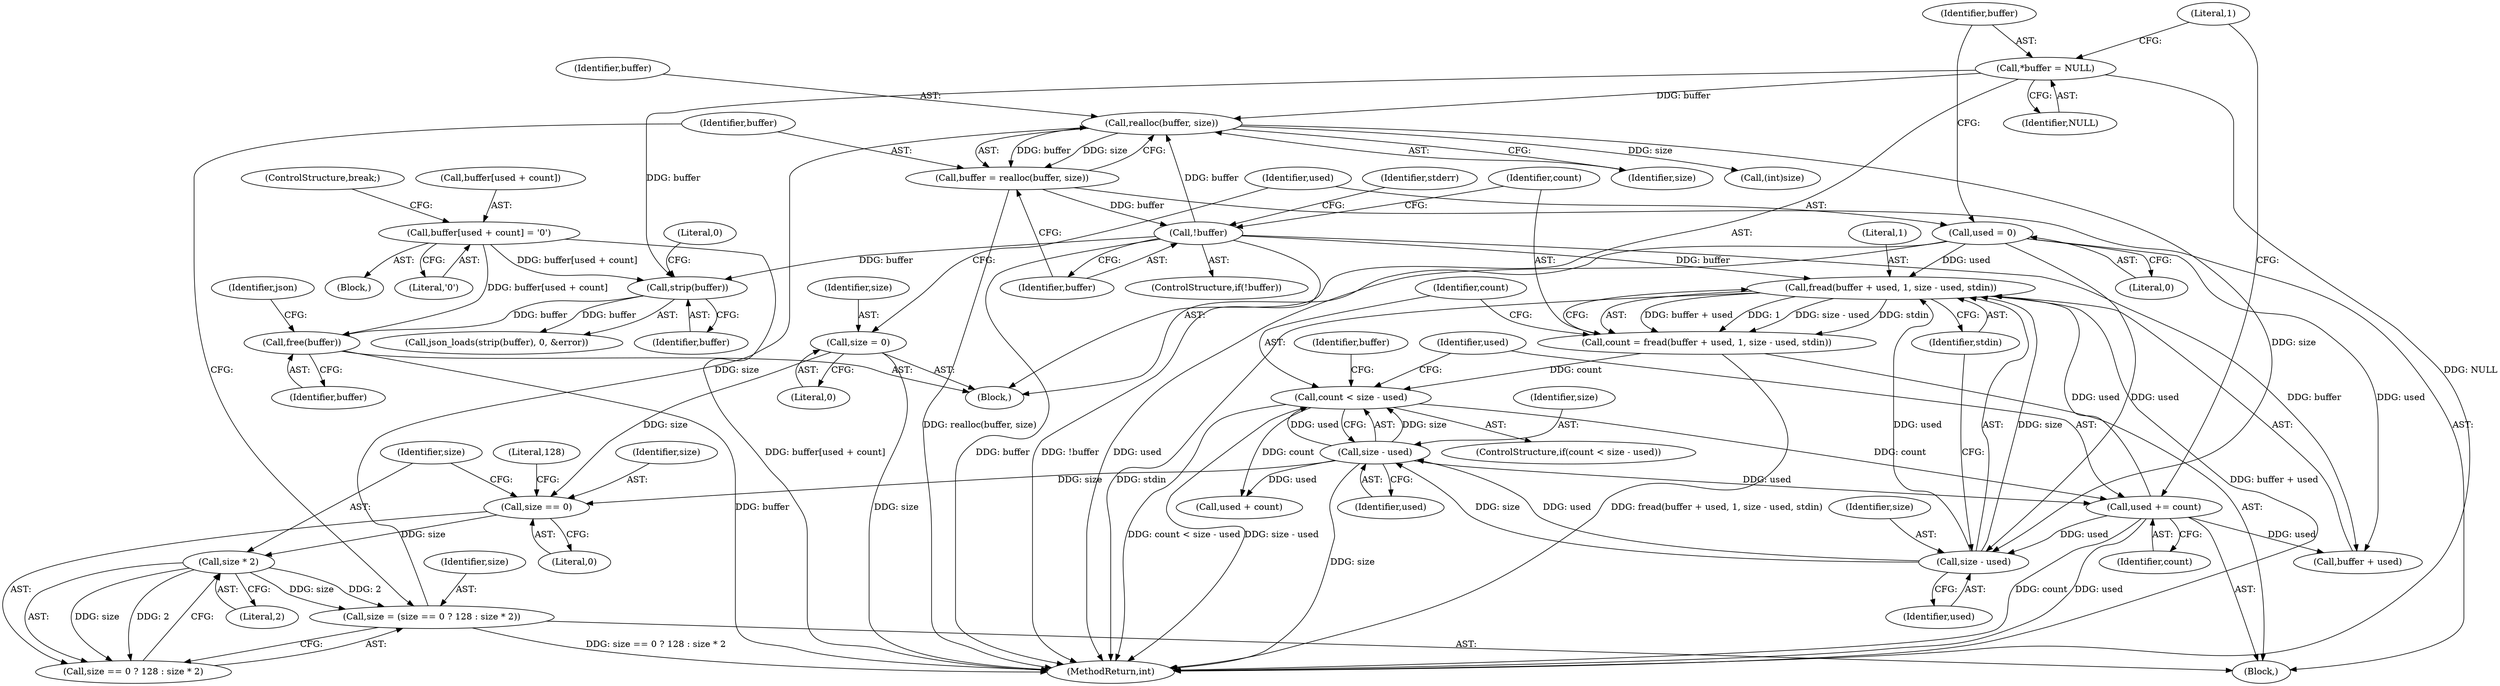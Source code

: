 digraph "0_jansson_8f80c2d83808150724d31793e6ade92749b1faa4_11@API" {
"1000262" [label="(Call,free(buffer))"];
"1000257" [label="(Call,strip(buffer))"];
"1000243" [label="(Call,buffer[used + count] = '\0')"];
"1000191" [label="(Call,*buffer = NULL)"];
"1000214" [label="(Call,!buffer)"];
"1000208" [label="(Call,buffer = realloc(buffer, size))"];
"1000210" [label="(Call,realloc(buffer, size))"];
"1000198" [label="(Call,size = (size == 0 ? 128 : size * 2))"];
"1000205" [label="(Call,size * 2)"];
"1000201" [label="(Call,size == 0)"];
"1000239" [label="(Call,size - used)"];
"1000232" [label="(Call,size - used)"];
"1000187" [label="(Call,used = 0)"];
"1000251" [label="(Call,used += count)"];
"1000237" [label="(Call,count < size - used)"];
"1000225" [label="(Call,count = fread(buffer + used, 1, size - used, stdin))"];
"1000227" [label="(Call,fread(buffer + used, 1, size - used, stdin))"];
"1000183" [label="(Call,size = 0)"];
"1000218" [label="(Identifier,stderr)"];
"1000232" [label="(Call,size - used)"];
"1000226" [label="(Identifier,count)"];
"1000250" [label="(ControlStructure,break;)"];
"1000227" [label="(Call,fread(buffer + used, 1, size - used, stdin))"];
"1000181" [label="(Block,)"];
"1000193" [label="(Identifier,NULL)"];
"1000263" [label="(Identifier,buffer)"];
"1000256" [label="(Call,json_loads(strip(buffer), 0, &error))"];
"1000245" [label="(Identifier,buffer)"];
"1000243" [label="(Call,buffer[used + count] = '\0')"];
"1000196" [label="(Block,)"];
"1000213" [label="(ControlStructure,if(!buffer))"];
"1000203" [label="(Literal,0)"];
"1000233" [label="(Identifier,size)"];
"1000237" [label="(Call,count < size - used)"];
"1000201" [label="(Call,size == 0)"];
"1000187" [label="(Call,used = 0)"];
"1000202" [label="(Identifier,size)"];
"1000246" [label="(Call,used + count)"];
"1000198" [label="(Call,size = (size == 0 ? 128 : size * 2))"];
"1000184" [label="(Identifier,size)"];
"1000206" [label="(Identifier,size)"];
"1000209" [label="(Identifier,buffer)"];
"1000234" [label="(Identifier,used)"];
"1000200" [label="(Call,size == 0 ? 128 : size * 2)"];
"1000262" [label="(Call,free(buffer))"];
"1000244" [label="(Call,buffer[used + count])"];
"1000210" [label="(Call,realloc(buffer, size))"];
"1000259" [label="(Literal,0)"];
"1000257" [label="(Call,strip(buffer))"];
"1000228" [label="(Call,buffer + used)"];
"1000258" [label="(Identifier,buffer)"];
"1000251" [label="(Call,used += count)"];
"1000238" [label="(Identifier,count)"];
"1000225" [label="(Call,count = fread(buffer + used, 1, size - used, stdin))"];
"1000212" [label="(Identifier,size)"];
"1000301" [label="(MethodReturn,int)"];
"1000211" [label="(Identifier,buffer)"];
"1000241" [label="(Identifier,used)"];
"1000235" [label="(Identifier,stdin)"];
"1000220" [label="(Call,(int)size)"];
"1000240" [label="(Identifier,size)"];
"1000231" [label="(Literal,1)"];
"1000253" [label="(Identifier,count)"];
"1000242" [label="(Block,)"];
"1000214" [label="(Call,!buffer)"];
"1000189" [label="(Literal,0)"];
"1000195" [label="(Literal,1)"];
"1000205" [label="(Call,size * 2)"];
"1000249" [label="(Literal,'\0')"];
"1000215" [label="(Identifier,buffer)"];
"1000199" [label="(Identifier,size)"];
"1000188" [label="(Identifier,used)"];
"1000236" [label="(ControlStructure,if(count < size - used))"];
"1000192" [label="(Identifier,buffer)"];
"1000208" [label="(Call,buffer = realloc(buffer, size))"];
"1000239" [label="(Call,size - used)"];
"1000185" [label="(Literal,0)"];
"1000183" [label="(Call,size = 0)"];
"1000204" [label="(Literal,128)"];
"1000252" [label="(Identifier,used)"];
"1000274" [label="(Identifier,json)"];
"1000191" [label="(Call,*buffer = NULL)"];
"1000207" [label="(Literal,2)"];
"1000262" -> "1000181"  [label="AST: "];
"1000262" -> "1000263"  [label="CFG: "];
"1000263" -> "1000262"  [label="AST: "];
"1000274" -> "1000262"  [label="CFG: "];
"1000262" -> "1000301"  [label="DDG: buffer"];
"1000257" -> "1000262"  [label="DDG: buffer"];
"1000243" -> "1000262"  [label="DDG: buffer[used + count]"];
"1000257" -> "1000256"  [label="AST: "];
"1000257" -> "1000258"  [label="CFG: "];
"1000258" -> "1000257"  [label="AST: "];
"1000259" -> "1000257"  [label="CFG: "];
"1000257" -> "1000256"  [label="DDG: buffer"];
"1000243" -> "1000257"  [label="DDG: buffer[used + count]"];
"1000191" -> "1000257"  [label="DDG: buffer"];
"1000214" -> "1000257"  [label="DDG: buffer"];
"1000243" -> "1000242"  [label="AST: "];
"1000243" -> "1000249"  [label="CFG: "];
"1000244" -> "1000243"  [label="AST: "];
"1000249" -> "1000243"  [label="AST: "];
"1000250" -> "1000243"  [label="CFG: "];
"1000243" -> "1000301"  [label="DDG: buffer[used + count]"];
"1000191" -> "1000181"  [label="AST: "];
"1000191" -> "1000193"  [label="CFG: "];
"1000192" -> "1000191"  [label="AST: "];
"1000193" -> "1000191"  [label="AST: "];
"1000195" -> "1000191"  [label="CFG: "];
"1000191" -> "1000301"  [label="DDG: NULL"];
"1000191" -> "1000210"  [label="DDG: buffer"];
"1000214" -> "1000213"  [label="AST: "];
"1000214" -> "1000215"  [label="CFG: "];
"1000215" -> "1000214"  [label="AST: "];
"1000218" -> "1000214"  [label="CFG: "];
"1000226" -> "1000214"  [label="CFG: "];
"1000214" -> "1000301"  [label="DDG: !buffer"];
"1000214" -> "1000301"  [label="DDG: buffer"];
"1000214" -> "1000210"  [label="DDG: buffer"];
"1000208" -> "1000214"  [label="DDG: buffer"];
"1000214" -> "1000227"  [label="DDG: buffer"];
"1000214" -> "1000228"  [label="DDG: buffer"];
"1000208" -> "1000196"  [label="AST: "];
"1000208" -> "1000210"  [label="CFG: "];
"1000209" -> "1000208"  [label="AST: "];
"1000210" -> "1000208"  [label="AST: "];
"1000215" -> "1000208"  [label="CFG: "];
"1000208" -> "1000301"  [label="DDG: realloc(buffer, size)"];
"1000210" -> "1000208"  [label="DDG: buffer"];
"1000210" -> "1000208"  [label="DDG: size"];
"1000210" -> "1000212"  [label="CFG: "];
"1000211" -> "1000210"  [label="AST: "];
"1000212" -> "1000210"  [label="AST: "];
"1000198" -> "1000210"  [label="DDG: size"];
"1000210" -> "1000220"  [label="DDG: size"];
"1000210" -> "1000232"  [label="DDG: size"];
"1000198" -> "1000196"  [label="AST: "];
"1000198" -> "1000200"  [label="CFG: "];
"1000199" -> "1000198"  [label="AST: "];
"1000200" -> "1000198"  [label="AST: "];
"1000209" -> "1000198"  [label="CFG: "];
"1000198" -> "1000301"  [label="DDG: size == 0 ? 128 : size * 2"];
"1000205" -> "1000198"  [label="DDG: size"];
"1000205" -> "1000198"  [label="DDG: 2"];
"1000205" -> "1000200"  [label="AST: "];
"1000205" -> "1000207"  [label="CFG: "];
"1000206" -> "1000205"  [label="AST: "];
"1000207" -> "1000205"  [label="AST: "];
"1000200" -> "1000205"  [label="CFG: "];
"1000205" -> "1000200"  [label="DDG: size"];
"1000205" -> "1000200"  [label="DDG: 2"];
"1000201" -> "1000205"  [label="DDG: size"];
"1000201" -> "1000200"  [label="AST: "];
"1000201" -> "1000203"  [label="CFG: "];
"1000202" -> "1000201"  [label="AST: "];
"1000203" -> "1000201"  [label="AST: "];
"1000204" -> "1000201"  [label="CFG: "];
"1000206" -> "1000201"  [label="CFG: "];
"1000239" -> "1000201"  [label="DDG: size"];
"1000183" -> "1000201"  [label="DDG: size"];
"1000239" -> "1000237"  [label="AST: "];
"1000239" -> "1000241"  [label="CFG: "];
"1000240" -> "1000239"  [label="AST: "];
"1000241" -> "1000239"  [label="AST: "];
"1000237" -> "1000239"  [label="CFG: "];
"1000239" -> "1000301"  [label="DDG: size"];
"1000239" -> "1000237"  [label="DDG: size"];
"1000239" -> "1000237"  [label="DDG: used"];
"1000232" -> "1000239"  [label="DDG: size"];
"1000232" -> "1000239"  [label="DDG: used"];
"1000239" -> "1000246"  [label="DDG: used"];
"1000239" -> "1000251"  [label="DDG: used"];
"1000232" -> "1000227"  [label="AST: "];
"1000232" -> "1000234"  [label="CFG: "];
"1000233" -> "1000232"  [label="AST: "];
"1000234" -> "1000232"  [label="AST: "];
"1000235" -> "1000232"  [label="CFG: "];
"1000232" -> "1000227"  [label="DDG: size"];
"1000232" -> "1000227"  [label="DDG: used"];
"1000187" -> "1000232"  [label="DDG: used"];
"1000251" -> "1000232"  [label="DDG: used"];
"1000187" -> "1000181"  [label="AST: "];
"1000187" -> "1000189"  [label="CFG: "];
"1000188" -> "1000187"  [label="AST: "];
"1000189" -> "1000187"  [label="AST: "];
"1000192" -> "1000187"  [label="CFG: "];
"1000187" -> "1000301"  [label="DDG: used"];
"1000187" -> "1000227"  [label="DDG: used"];
"1000187" -> "1000228"  [label="DDG: used"];
"1000251" -> "1000196"  [label="AST: "];
"1000251" -> "1000253"  [label="CFG: "];
"1000252" -> "1000251"  [label="AST: "];
"1000253" -> "1000251"  [label="AST: "];
"1000195" -> "1000251"  [label="CFG: "];
"1000251" -> "1000301"  [label="DDG: count"];
"1000251" -> "1000301"  [label="DDG: used"];
"1000251" -> "1000227"  [label="DDG: used"];
"1000251" -> "1000228"  [label="DDG: used"];
"1000237" -> "1000251"  [label="DDG: count"];
"1000237" -> "1000236"  [label="AST: "];
"1000238" -> "1000237"  [label="AST: "];
"1000245" -> "1000237"  [label="CFG: "];
"1000252" -> "1000237"  [label="CFG: "];
"1000237" -> "1000301"  [label="DDG: count < size - used"];
"1000237" -> "1000301"  [label="DDG: size - used"];
"1000225" -> "1000237"  [label="DDG: count"];
"1000237" -> "1000246"  [label="DDG: count"];
"1000225" -> "1000196"  [label="AST: "];
"1000225" -> "1000227"  [label="CFG: "];
"1000226" -> "1000225"  [label="AST: "];
"1000227" -> "1000225"  [label="AST: "];
"1000238" -> "1000225"  [label="CFG: "];
"1000225" -> "1000301"  [label="DDG: fread(buffer + used, 1, size - used, stdin)"];
"1000227" -> "1000225"  [label="DDG: buffer + used"];
"1000227" -> "1000225"  [label="DDG: 1"];
"1000227" -> "1000225"  [label="DDG: size - used"];
"1000227" -> "1000225"  [label="DDG: stdin"];
"1000227" -> "1000235"  [label="CFG: "];
"1000228" -> "1000227"  [label="AST: "];
"1000231" -> "1000227"  [label="AST: "];
"1000235" -> "1000227"  [label="AST: "];
"1000227" -> "1000301"  [label="DDG: stdin"];
"1000227" -> "1000301"  [label="DDG: buffer + used"];
"1000183" -> "1000181"  [label="AST: "];
"1000183" -> "1000185"  [label="CFG: "];
"1000184" -> "1000183"  [label="AST: "];
"1000185" -> "1000183"  [label="AST: "];
"1000188" -> "1000183"  [label="CFG: "];
"1000183" -> "1000301"  [label="DDG: size"];
}
